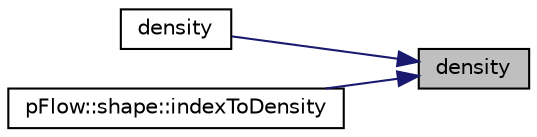 digraph "density"
{
 // LATEX_PDF_SIZE
  edge [fontname="Helvetica",fontsize="10",labelfontname="Helvetica",labelfontsize="10"];
  node [fontname="Helvetica",fontsize="10",shape=record];
  rankdir="RL";
  Node1 [label="density",height=0.2,width=0.4,color="black", fillcolor="grey75", style="filled", fontcolor="black",tooltip="Return density of material i."];
  Node1 -> Node2 [dir="back",color="midnightblue",fontsize="10",style="solid",fontname="Helvetica"];
  Node2 [label="density",height=0.2,width=0.4,color="black", fillcolor="white", style="filled",URL="$classpFlow_1_1property.html#a2e4edb9e315736953f3c0ca26777ebbf",tooltip="Get the density of material i."];
  Node1 -> Node3 [dir="back",color="midnightblue",fontsize="10",style="solid",fontname="Helvetica"];
  Node3 [label="pFlow::shape::indexToDensity",height=0.2,width=0.4,color="black", fillcolor="white", style="filled",URL="$classpFlow_1_1shape.html#a169ddd95abade3b941ea70dd035ef3a3",tooltip=" "];
}
